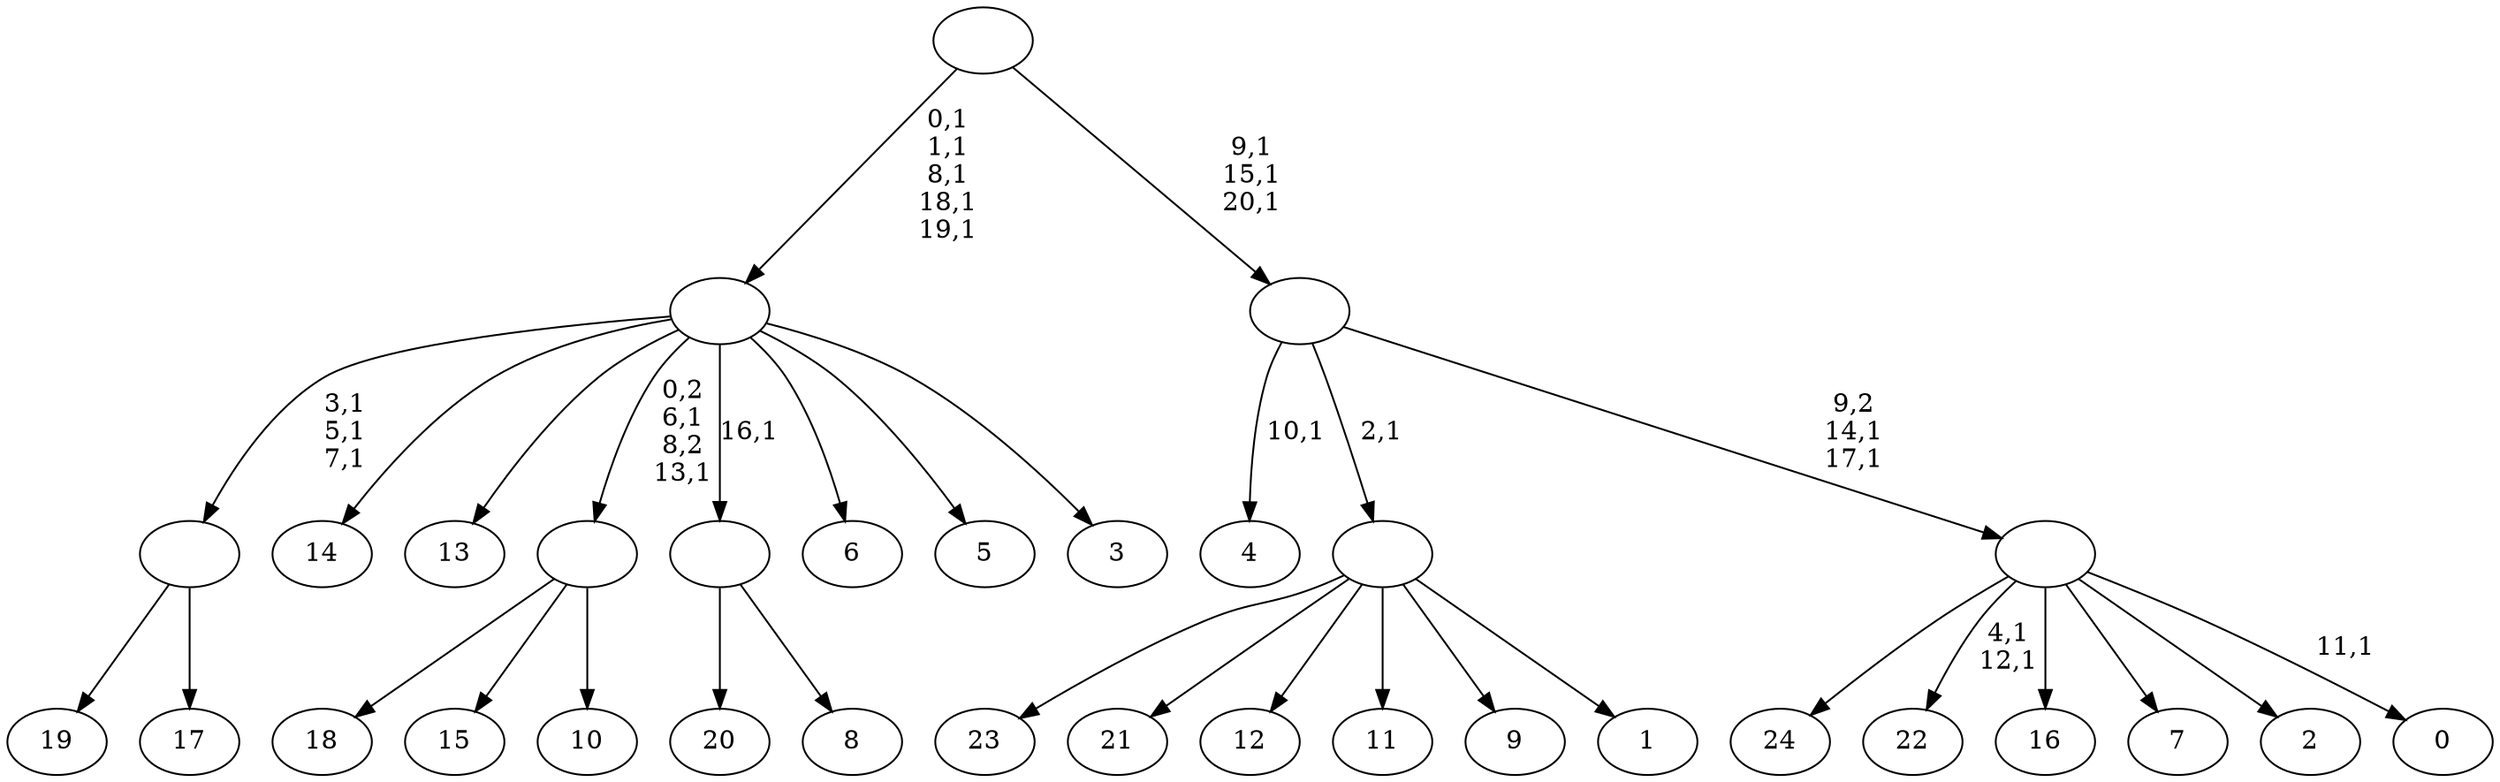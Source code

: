 digraph T {
	46 [label="24"]
	45 [label="23"]
	44 [label="22"]
	41 [label="21"]
	40 [label="20"]
	39 [label="19"]
	38 [label="18"]
	37 [label="17"]
	36 [label=""]
	33 [label="16"]
	32 [label="15"]
	31 [label="14"]
	30 [label="13"]
	29 [label="12"]
	28 [label="11"]
	27 [label="10"]
	26 [label=""]
	24 [label="9"]
	23 [label="8"]
	22 [label=""]
	21 [label="7"]
	20 [label="6"]
	19 [label="5"]
	18 [label="4"]
	16 [label="3"]
	15 [label=""]
	10 [label="2"]
	9 [label="1"]
	8 [label=""]
	7 [label="0"]
	5 [label=""]
	3 [label=""]
	0 [label=""]
	36 -> 39 [label=""]
	36 -> 37 [label=""]
	26 -> 38 [label=""]
	26 -> 32 [label=""]
	26 -> 27 [label=""]
	22 -> 40 [label=""]
	22 -> 23 [label=""]
	15 -> 26 [label="0,2\n6,1\n8,2\n13,1"]
	15 -> 36 [label="3,1\n5,1\n7,1"]
	15 -> 31 [label=""]
	15 -> 30 [label=""]
	15 -> 22 [label="16,1"]
	15 -> 20 [label=""]
	15 -> 19 [label=""]
	15 -> 16 [label=""]
	8 -> 45 [label=""]
	8 -> 41 [label=""]
	8 -> 29 [label=""]
	8 -> 28 [label=""]
	8 -> 24 [label=""]
	8 -> 9 [label=""]
	5 -> 7 [label="11,1"]
	5 -> 44 [label="4,1\n12,1"]
	5 -> 46 [label=""]
	5 -> 33 [label=""]
	5 -> 21 [label=""]
	5 -> 10 [label=""]
	3 -> 5 [label="9,2\n14,1\n17,1"]
	3 -> 18 [label="10,1"]
	3 -> 8 [label="2,1"]
	0 -> 3 [label="9,1\n15,1\n20,1"]
	0 -> 15 [label="0,1\n1,1\n8,1\n18,1\n19,1"]
}
